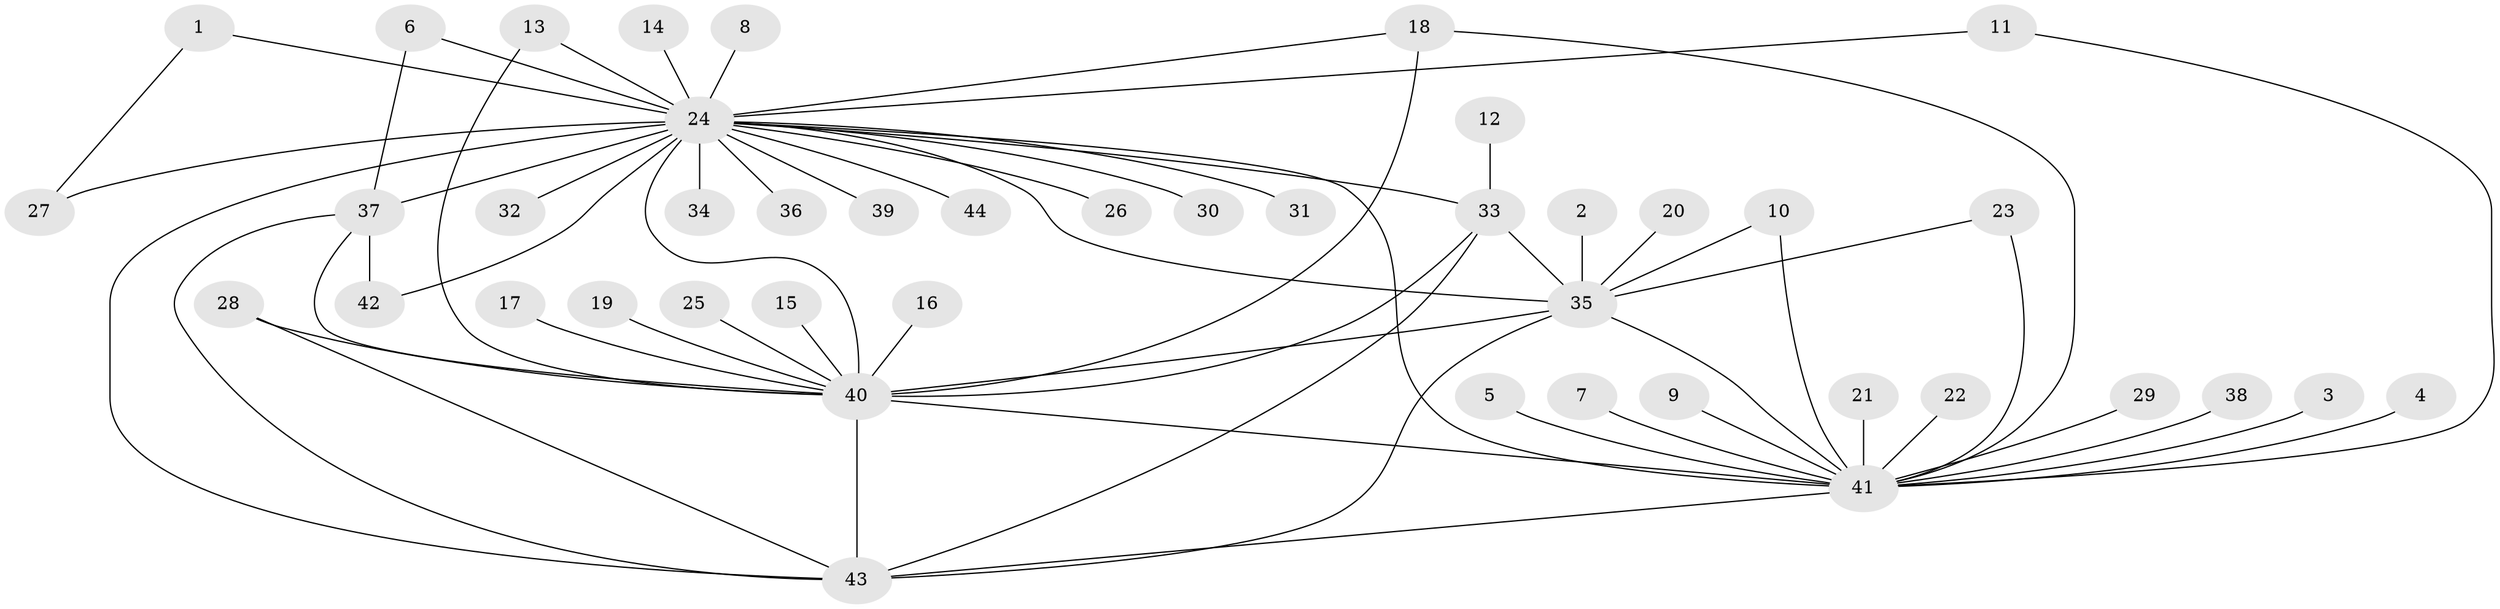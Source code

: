 // original degree distribution, {36: 0.011494252873563218, 16: 0.011494252873563218, 2: 0.19540229885057472, 10: 0.011494252873563218, 17: 0.011494252873563218, 1: 0.5172413793103449, 8: 0.022988505747126436, 7: 0.034482758620689655, 3: 0.10344827586206896, 4: 0.05747126436781609, 6: 0.022988505747126436}
// Generated by graph-tools (version 1.1) at 2025/50/03/09/25 03:50:00]
// undirected, 44 vertices, 64 edges
graph export_dot {
graph [start="1"]
  node [color=gray90,style=filled];
  1;
  2;
  3;
  4;
  5;
  6;
  7;
  8;
  9;
  10;
  11;
  12;
  13;
  14;
  15;
  16;
  17;
  18;
  19;
  20;
  21;
  22;
  23;
  24;
  25;
  26;
  27;
  28;
  29;
  30;
  31;
  32;
  33;
  34;
  35;
  36;
  37;
  38;
  39;
  40;
  41;
  42;
  43;
  44;
  1 -- 24 [weight=1.0];
  1 -- 27 [weight=1.0];
  2 -- 35 [weight=1.0];
  3 -- 41 [weight=1.0];
  4 -- 41 [weight=1.0];
  5 -- 41 [weight=1.0];
  6 -- 24 [weight=1.0];
  6 -- 37 [weight=1.0];
  7 -- 41 [weight=1.0];
  8 -- 24 [weight=1.0];
  9 -- 41 [weight=1.0];
  10 -- 35 [weight=1.0];
  10 -- 41 [weight=1.0];
  11 -- 24 [weight=1.0];
  11 -- 41 [weight=1.0];
  12 -- 33 [weight=1.0];
  13 -- 24 [weight=1.0];
  13 -- 40 [weight=1.0];
  14 -- 24 [weight=1.0];
  15 -- 40 [weight=1.0];
  16 -- 40 [weight=1.0];
  17 -- 40 [weight=1.0];
  18 -- 24 [weight=1.0];
  18 -- 40 [weight=1.0];
  18 -- 41 [weight=1.0];
  19 -- 40 [weight=1.0];
  20 -- 35 [weight=1.0];
  21 -- 41 [weight=1.0];
  22 -- 41 [weight=1.0];
  23 -- 35 [weight=1.0];
  23 -- 41 [weight=3.0];
  24 -- 26 [weight=1.0];
  24 -- 27 [weight=1.0];
  24 -- 30 [weight=1.0];
  24 -- 31 [weight=1.0];
  24 -- 32 [weight=1.0];
  24 -- 33 [weight=1.0];
  24 -- 34 [weight=1.0];
  24 -- 35 [weight=1.0];
  24 -- 36 [weight=1.0];
  24 -- 37 [weight=1.0];
  24 -- 39 [weight=1.0];
  24 -- 40 [weight=3.0];
  24 -- 41 [weight=2.0];
  24 -- 42 [weight=1.0];
  24 -- 43 [weight=2.0];
  24 -- 44 [weight=1.0];
  25 -- 40 [weight=1.0];
  28 -- 40 [weight=1.0];
  28 -- 43 [weight=1.0];
  29 -- 41 [weight=1.0];
  33 -- 35 [weight=1.0];
  33 -- 40 [weight=2.0];
  33 -- 43 [weight=1.0];
  35 -- 40 [weight=1.0];
  35 -- 41 [weight=1.0];
  35 -- 43 [weight=1.0];
  37 -- 40 [weight=1.0];
  37 -- 42 [weight=1.0];
  37 -- 43 [weight=1.0];
  38 -- 41 [weight=1.0];
  40 -- 41 [weight=2.0];
  40 -- 43 [weight=2.0];
  41 -- 43 [weight=1.0];
}
